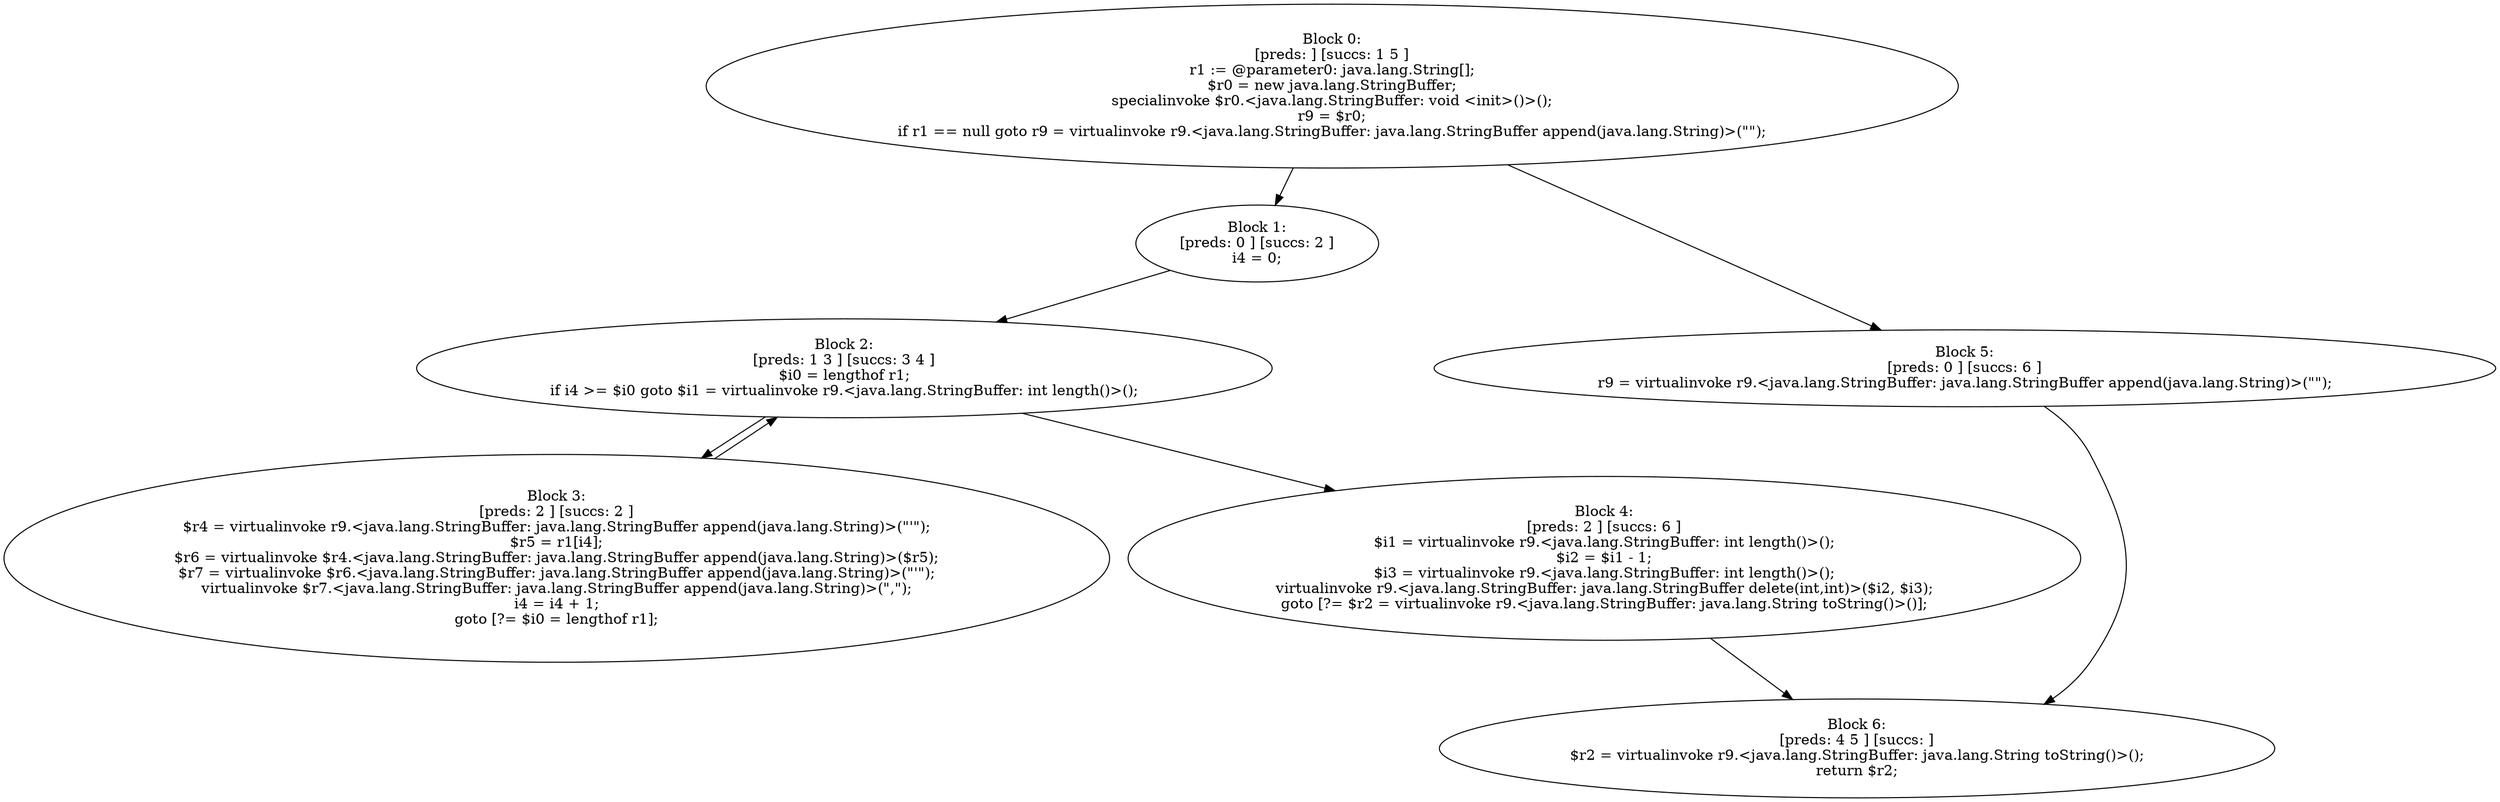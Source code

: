 digraph "unitGraph" {
    "Block 0:
[preds: ] [succs: 1 5 ]
r1 := @parameter0: java.lang.String[];
$r0 = new java.lang.StringBuffer;
specialinvoke $r0.<java.lang.StringBuffer: void <init>()>();
r9 = $r0;
if r1 == null goto r9 = virtualinvoke r9.<java.lang.StringBuffer: java.lang.StringBuffer append(java.lang.String)>(\"\");
"
    "Block 1:
[preds: 0 ] [succs: 2 ]
i4 = 0;
"
    "Block 2:
[preds: 1 3 ] [succs: 3 4 ]
$i0 = lengthof r1;
if i4 >= $i0 goto $i1 = virtualinvoke r9.<java.lang.StringBuffer: int length()>();
"
    "Block 3:
[preds: 2 ] [succs: 2 ]
$r4 = virtualinvoke r9.<java.lang.StringBuffer: java.lang.StringBuffer append(java.lang.String)>(\"\'\");
$r5 = r1[i4];
$r6 = virtualinvoke $r4.<java.lang.StringBuffer: java.lang.StringBuffer append(java.lang.String)>($r5);
$r7 = virtualinvoke $r6.<java.lang.StringBuffer: java.lang.StringBuffer append(java.lang.String)>(\"\'\");
virtualinvoke $r7.<java.lang.StringBuffer: java.lang.StringBuffer append(java.lang.String)>(\",\");
i4 = i4 + 1;
goto [?= $i0 = lengthof r1];
"
    "Block 4:
[preds: 2 ] [succs: 6 ]
$i1 = virtualinvoke r9.<java.lang.StringBuffer: int length()>();
$i2 = $i1 - 1;
$i3 = virtualinvoke r9.<java.lang.StringBuffer: int length()>();
virtualinvoke r9.<java.lang.StringBuffer: java.lang.StringBuffer delete(int,int)>($i2, $i3);
goto [?= $r2 = virtualinvoke r9.<java.lang.StringBuffer: java.lang.String toString()>()];
"
    "Block 5:
[preds: 0 ] [succs: 6 ]
r9 = virtualinvoke r9.<java.lang.StringBuffer: java.lang.StringBuffer append(java.lang.String)>(\"\");
"
    "Block 6:
[preds: 4 5 ] [succs: ]
$r2 = virtualinvoke r9.<java.lang.StringBuffer: java.lang.String toString()>();
return $r2;
"
    "Block 0:
[preds: ] [succs: 1 5 ]
r1 := @parameter0: java.lang.String[];
$r0 = new java.lang.StringBuffer;
specialinvoke $r0.<java.lang.StringBuffer: void <init>()>();
r9 = $r0;
if r1 == null goto r9 = virtualinvoke r9.<java.lang.StringBuffer: java.lang.StringBuffer append(java.lang.String)>(\"\");
"->"Block 1:
[preds: 0 ] [succs: 2 ]
i4 = 0;
";
    "Block 0:
[preds: ] [succs: 1 5 ]
r1 := @parameter0: java.lang.String[];
$r0 = new java.lang.StringBuffer;
specialinvoke $r0.<java.lang.StringBuffer: void <init>()>();
r9 = $r0;
if r1 == null goto r9 = virtualinvoke r9.<java.lang.StringBuffer: java.lang.StringBuffer append(java.lang.String)>(\"\");
"->"Block 5:
[preds: 0 ] [succs: 6 ]
r9 = virtualinvoke r9.<java.lang.StringBuffer: java.lang.StringBuffer append(java.lang.String)>(\"\");
";
    "Block 1:
[preds: 0 ] [succs: 2 ]
i4 = 0;
"->"Block 2:
[preds: 1 3 ] [succs: 3 4 ]
$i0 = lengthof r1;
if i4 >= $i0 goto $i1 = virtualinvoke r9.<java.lang.StringBuffer: int length()>();
";
    "Block 2:
[preds: 1 3 ] [succs: 3 4 ]
$i0 = lengthof r1;
if i4 >= $i0 goto $i1 = virtualinvoke r9.<java.lang.StringBuffer: int length()>();
"->"Block 3:
[preds: 2 ] [succs: 2 ]
$r4 = virtualinvoke r9.<java.lang.StringBuffer: java.lang.StringBuffer append(java.lang.String)>(\"\'\");
$r5 = r1[i4];
$r6 = virtualinvoke $r4.<java.lang.StringBuffer: java.lang.StringBuffer append(java.lang.String)>($r5);
$r7 = virtualinvoke $r6.<java.lang.StringBuffer: java.lang.StringBuffer append(java.lang.String)>(\"\'\");
virtualinvoke $r7.<java.lang.StringBuffer: java.lang.StringBuffer append(java.lang.String)>(\",\");
i4 = i4 + 1;
goto [?= $i0 = lengthof r1];
";
    "Block 2:
[preds: 1 3 ] [succs: 3 4 ]
$i0 = lengthof r1;
if i4 >= $i0 goto $i1 = virtualinvoke r9.<java.lang.StringBuffer: int length()>();
"->"Block 4:
[preds: 2 ] [succs: 6 ]
$i1 = virtualinvoke r9.<java.lang.StringBuffer: int length()>();
$i2 = $i1 - 1;
$i3 = virtualinvoke r9.<java.lang.StringBuffer: int length()>();
virtualinvoke r9.<java.lang.StringBuffer: java.lang.StringBuffer delete(int,int)>($i2, $i3);
goto [?= $r2 = virtualinvoke r9.<java.lang.StringBuffer: java.lang.String toString()>()];
";
    "Block 3:
[preds: 2 ] [succs: 2 ]
$r4 = virtualinvoke r9.<java.lang.StringBuffer: java.lang.StringBuffer append(java.lang.String)>(\"\'\");
$r5 = r1[i4];
$r6 = virtualinvoke $r4.<java.lang.StringBuffer: java.lang.StringBuffer append(java.lang.String)>($r5);
$r7 = virtualinvoke $r6.<java.lang.StringBuffer: java.lang.StringBuffer append(java.lang.String)>(\"\'\");
virtualinvoke $r7.<java.lang.StringBuffer: java.lang.StringBuffer append(java.lang.String)>(\",\");
i4 = i4 + 1;
goto [?= $i0 = lengthof r1];
"->"Block 2:
[preds: 1 3 ] [succs: 3 4 ]
$i0 = lengthof r1;
if i4 >= $i0 goto $i1 = virtualinvoke r9.<java.lang.StringBuffer: int length()>();
";
    "Block 4:
[preds: 2 ] [succs: 6 ]
$i1 = virtualinvoke r9.<java.lang.StringBuffer: int length()>();
$i2 = $i1 - 1;
$i3 = virtualinvoke r9.<java.lang.StringBuffer: int length()>();
virtualinvoke r9.<java.lang.StringBuffer: java.lang.StringBuffer delete(int,int)>($i2, $i3);
goto [?= $r2 = virtualinvoke r9.<java.lang.StringBuffer: java.lang.String toString()>()];
"->"Block 6:
[preds: 4 5 ] [succs: ]
$r2 = virtualinvoke r9.<java.lang.StringBuffer: java.lang.String toString()>();
return $r2;
";
    "Block 5:
[preds: 0 ] [succs: 6 ]
r9 = virtualinvoke r9.<java.lang.StringBuffer: java.lang.StringBuffer append(java.lang.String)>(\"\");
"->"Block 6:
[preds: 4 5 ] [succs: ]
$r2 = virtualinvoke r9.<java.lang.StringBuffer: java.lang.String toString()>();
return $r2;
";
}
